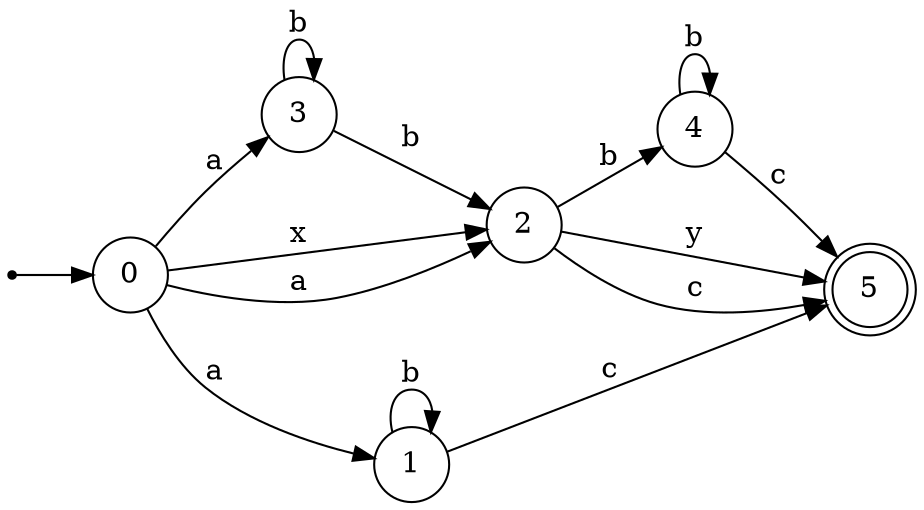 digraph {
	rankdir = LR;
	size = "30,20";
	node [shape = point]; "dummy0"
	node [shape = circle]; "0"
	"dummy0" -> "0";
	node [shape = doublecircle]; "5";
	node [shape = circle]; "4";
	node [shape = circle]; "2";
	node [shape = circle]; "1";
	node [shape = circle]; "3";
	"4" -> "5" [label = "c"];
	"4" -> "4" [label = "b"];
	"1" -> "5" [label = "c"];
	"1" -> "1" [label = "b"];
	"0" -> "2" [label = "x"];
	"0" -> "1" [label = "a"];
	"0" -> "2" [label = "a"];
	"0" -> "3" [label = "a"];
	"3" -> "2" [label = "b"];
	"3" -> "3" [label = "b"];
	"2" -> "5" [label = "y"];
	"2" -> "4" [label = "b"];
	"2" -> "5" [label = "c"];
}